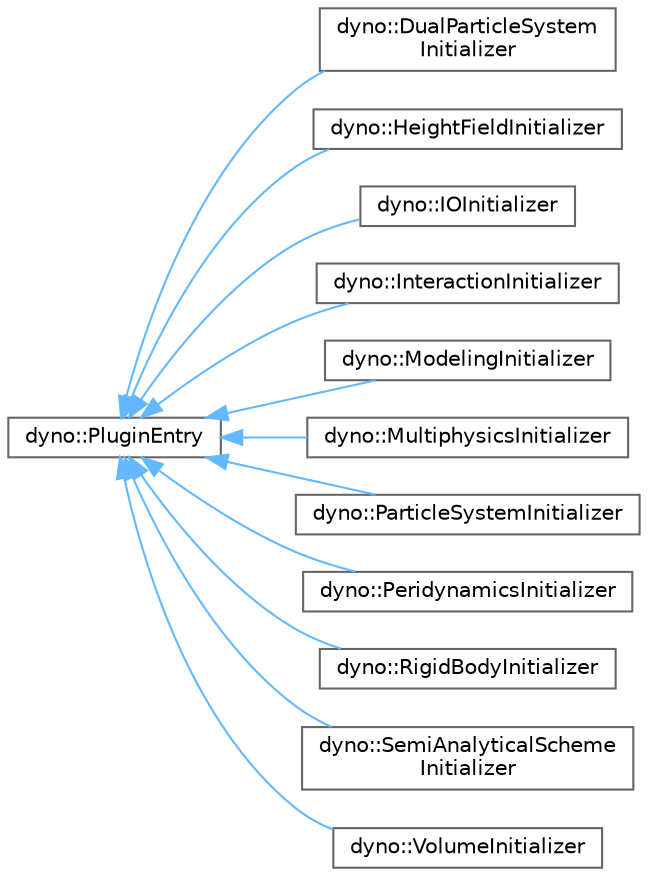 digraph "Graphical Class Hierarchy"
{
 // LATEX_PDF_SIZE
  bgcolor="transparent";
  edge [fontname=Helvetica,fontsize=10,labelfontname=Helvetica,labelfontsize=10];
  node [fontname=Helvetica,fontsize=10,shape=box,height=0.2,width=0.4];
  rankdir="LR";
  Node0 [id="Node000000",label="dyno::PluginEntry",height=0.2,width=0.4,color="grey40", fillcolor="white", style="filled",URL="$structdyno_1_1_plugin_entry.html",tooltip=" "];
  Node0 -> Node1 [id="edge381_Node000000_Node000001",dir="back",color="steelblue1",style="solid",tooltip=" "];
  Node1 [id="Node000001",label="dyno::DualParticleSystem\lInitializer",height=0.2,width=0.4,color="grey40", fillcolor="white", style="filled",URL="$classdyno_1_1_dual_particle_system_initializer.html",tooltip=" "];
  Node0 -> Node2 [id="edge382_Node000000_Node000002",dir="back",color="steelblue1",style="solid",tooltip=" "];
  Node2 [id="Node000002",label="dyno::HeightFieldInitializer",height=0.2,width=0.4,color="grey40", fillcolor="white", style="filled",URL="$classdyno_1_1_height_field_initializer.html",tooltip=" "];
  Node0 -> Node3 [id="edge383_Node000000_Node000003",dir="back",color="steelblue1",style="solid",tooltip=" "];
  Node3 [id="Node000003",label="dyno::IOInitializer",height=0.2,width=0.4,color="grey40", fillcolor="white", style="filled",URL="$classdyno_1_1_i_o_initializer.html",tooltip=" "];
  Node0 -> Node4 [id="edge384_Node000000_Node000004",dir="back",color="steelblue1",style="solid",tooltip=" "];
  Node4 [id="Node000004",label="dyno::InteractionInitializer",height=0.2,width=0.4,color="grey40", fillcolor="white", style="filled",URL="$classdyno_1_1_interaction_initializer.html",tooltip=" "];
  Node0 -> Node5 [id="edge385_Node000000_Node000005",dir="back",color="steelblue1",style="solid",tooltip=" "];
  Node5 [id="Node000005",label="dyno::ModelingInitializer",height=0.2,width=0.4,color="grey40", fillcolor="white", style="filled",URL="$classdyno_1_1_modeling_initializer.html",tooltip=" "];
  Node0 -> Node6 [id="edge386_Node000000_Node000006",dir="back",color="steelblue1",style="solid",tooltip=" "];
  Node6 [id="Node000006",label="dyno::MultiphysicsInitializer",height=0.2,width=0.4,color="grey40", fillcolor="white", style="filled",URL="$classdyno_1_1_multiphysics_initializer.html",tooltip=" "];
  Node0 -> Node7 [id="edge387_Node000000_Node000007",dir="back",color="steelblue1",style="solid",tooltip=" "];
  Node7 [id="Node000007",label="dyno::ParticleSystemInitializer",height=0.2,width=0.4,color="grey40", fillcolor="white", style="filled",URL="$classdyno_1_1_particle_system_initializer.html",tooltip=" "];
  Node0 -> Node8 [id="edge388_Node000000_Node000008",dir="back",color="steelblue1",style="solid",tooltip=" "];
  Node8 [id="Node000008",label="dyno::PeridynamicsInitializer",height=0.2,width=0.4,color="grey40", fillcolor="white", style="filled",URL="$classdyno_1_1_peridynamics_initializer.html",tooltip=" "];
  Node0 -> Node9 [id="edge389_Node000000_Node000009",dir="back",color="steelblue1",style="solid",tooltip=" "];
  Node9 [id="Node000009",label="dyno::RigidBodyInitializer",height=0.2,width=0.4,color="grey40", fillcolor="white", style="filled",URL="$classdyno_1_1_rigid_body_initializer.html",tooltip=" "];
  Node0 -> Node10 [id="edge390_Node000000_Node000010",dir="back",color="steelblue1",style="solid",tooltip=" "];
  Node10 [id="Node000010",label="dyno::SemiAnalyticalScheme\lInitializer",height=0.2,width=0.4,color="grey40", fillcolor="white", style="filled",URL="$classdyno_1_1_semi_analytical_scheme_initializer.html",tooltip=" "];
  Node0 -> Node11 [id="edge391_Node000000_Node000011",dir="back",color="steelblue1",style="solid",tooltip=" "];
  Node11 [id="Node000011",label="dyno::VolumeInitializer",height=0.2,width=0.4,color="grey40", fillcolor="white", style="filled",URL="$classdyno_1_1_volume_initializer.html",tooltip=" "];
}
